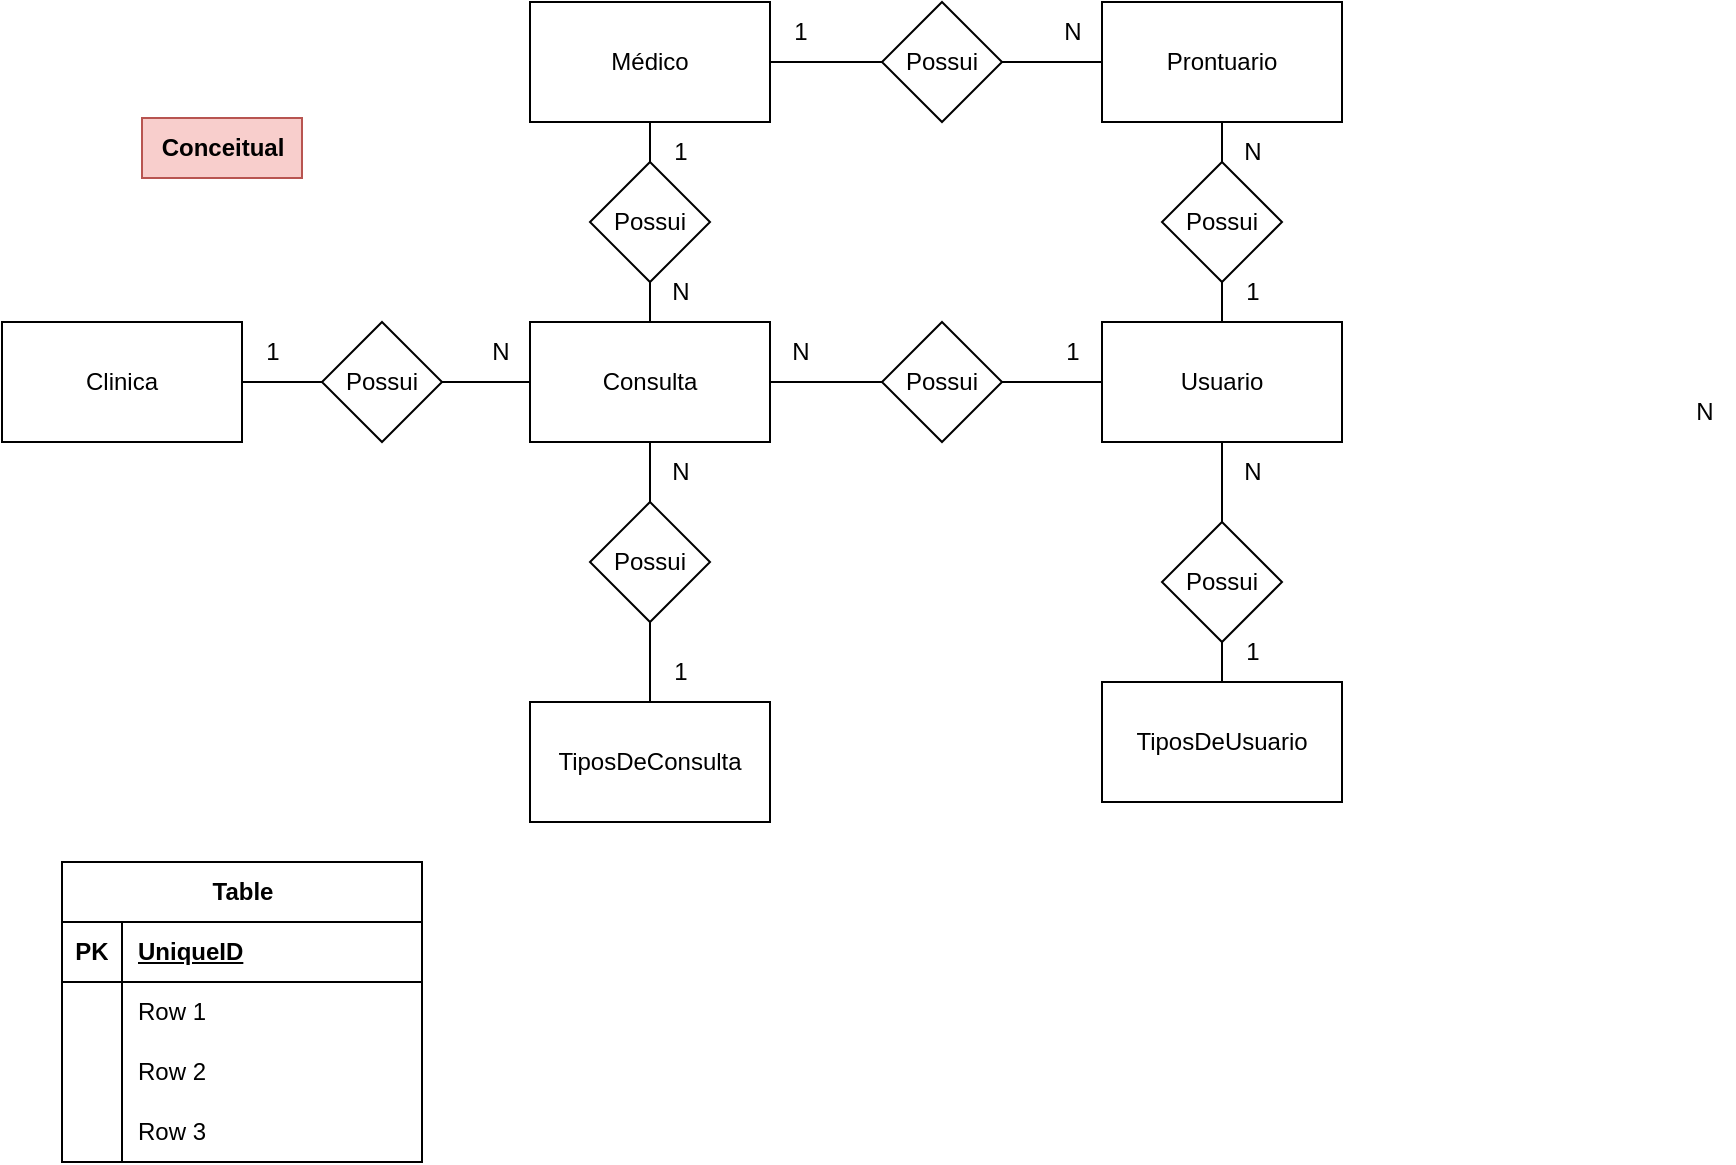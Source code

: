 <mxfile version="21.6.8" type="device">
  <diagram name="Página-1" id="uqMVTQqqdKqrkVCiUhlu">
    <mxGraphModel dx="880" dy="478" grid="1" gridSize="10" guides="1" tooltips="1" connect="1" arrows="1" fold="1" page="1" pageScale="1" pageWidth="827" pageHeight="1169" math="0" shadow="0">
      <root>
        <mxCell id="0" />
        <mxCell id="1" parent="0" />
        <mxCell id="TOSoASLh-kDgEDRarQP9-1" value="TiposDeConsulta" style="rounded=0;whiteSpace=wrap;html=1;" parent="1" vertex="1">
          <mxGeometry x="294" y="370" width="120" height="60" as="geometry" />
        </mxCell>
        <mxCell id="TOSoASLh-kDgEDRarQP9-25" style="edgeStyle=orthogonalEdgeStyle;rounded=0;orthogonalLoop=1;jettySize=auto;html=1;entryX=0.5;entryY=1;entryDx=0;entryDy=0;endArrow=none;endFill=0;" parent="1" source="TOSoASLh-kDgEDRarQP9-2" target="TOSoASLh-kDgEDRarQP9-23" edge="1">
          <mxGeometry relative="1" as="geometry" />
        </mxCell>
        <mxCell id="TOSoASLh-kDgEDRarQP9-2" value="TiposDeUsuario" style="rounded=0;whiteSpace=wrap;html=1;" parent="1" vertex="1">
          <mxGeometry x="580" y="360" width="120" height="60" as="geometry" />
        </mxCell>
        <mxCell id="TOSoASLh-kDgEDRarQP9-18" style="edgeStyle=orthogonalEdgeStyle;rounded=0;orthogonalLoop=1;jettySize=auto;html=1;endArrow=none;endFill=0;" parent="1" source="TOSoASLh-kDgEDRarQP9-3" target="TOSoASLh-kDgEDRarQP9-13" edge="1">
          <mxGeometry relative="1" as="geometry" />
        </mxCell>
        <mxCell id="TOSoASLh-kDgEDRarQP9-3" value="Consulta" style="rounded=0;whiteSpace=wrap;html=1;" parent="1" vertex="1">
          <mxGeometry x="294" y="180" width="120" height="60" as="geometry" />
        </mxCell>
        <mxCell id="TOSoASLh-kDgEDRarQP9-4" value="Usuario" style="rounded=0;whiteSpace=wrap;html=1;" parent="1" vertex="1">
          <mxGeometry x="580" y="180" width="120" height="60" as="geometry" />
        </mxCell>
        <mxCell id="TOSoASLh-kDgEDRarQP9-5" value="Clinica" style="rounded=0;whiteSpace=wrap;html=1;" parent="1" vertex="1">
          <mxGeometry x="30" y="180" width="120" height="60" as="geometry" />
        </mxCell>
        <mxCell id="TOSoASLh-kDgEDRarQP9-6" value="Médico" style="rounded=0;whiteSpace=wrap;html=1;" parent="1" vertex="1">
          <mxGeometry x="294" y="20" width="120" height="60" as="geometry" />
        </mxCell>
        <mxCell id="TOSoASLh-kDgEDRarQP9-14" style="edgeStyle=orthogonalEdgeStyle;rounded=0;orthogonalLoop=1;jettySize=auto;html=1;entryX=1;entryY=0.5;entryDx=0;entryDy=0;endArrow=none;endFill=0;" parent="1" source="TOSoASLh-kDgEDRarQP9-10" target="TOSoASLh-kDgEDRarQP9-5" edge="1">
          <mxGeometry relative="1" as="geometry" />
        </mxCell>
        <mxCell id="TOSoASLh-kDgEDRarQP9-15" style="edgeStyle=orthogonalEdgeStyle;rounded=0;orthogonalLoop=1;jettySize=auto;html=1;exitX=1;exitY=0.5;exitDx=0;exitDy=0;entryX=0;entryY=0.5;entryDx=0;entryDy=0;endArrow=none;endFill=0;" parent="1" source="TOSoASLh-kDgEDRarQP9-10" target="TOSoASLh-kDgEDRarQP9-3" edge="1">
          <mxGeometry relative="1" as="geometry" />
        </mxCell>
        <mxCell id="TOSoASLh-kDgEDRarQP9-10" value="Possui" style="rhombus;whiteSpace=wrap;html=1;" parent="1" vertex="1">
          <mxGeometry x="190" y="180" width="60" height="60" as="geometry" />
        </mxCell>
        <mxCell id="TOSoASLh-kDgEDRarQP9-16" style="edgeStyle=orthogonalEdgeStyle;rounded=0;orthogonalLoop=1;jettySize=auto;html=1;entryX=0.5;entryY=0;entryDx=0;entryDy=0;endArrow=none;endFill=0;" parent="1" source="TOSoASLh-kDgEDRarQP9-11" target="TOSoASLh-kDgEDRarQP9-3" edge="1">
          <mxGeometry relative="1" as="geometry" />
        </mxCell>
        <mxCell id="TOSoASLh-kDgEDRarQP9-17" style="edgeStyle=orthogonalEdgeStyle;rounded=0;orthogonalLoop=1;jettySize=auto;html=1;exitX=0.5;exitY=0;exitDx=0;exitDy=0;entryX=0.5;entryY=1;entryDx=0;entryDy=0;endArrow=none;endFill=0;" parent="1" source="TOSoASLh-kDgEDRarQP9-11" target="TOSoASLh-kDgEDRarQP9-6" edge="1">
          <mxGeometry relative="1" as="geometry" />
        </mxCell>
        <mxCell id="TOSoASLh-kDgEDRarQP9-11" value="Possui" style="rhombus;whiteSpace=wrap;html=1;" parent="1" vertex="1">
          <mxGeometry x="324" y="100" width="60" height="60" as="geometry" />
        </mxCell>
        <mxCell id="TOSoASLh-kDgEDRarQP9-21" style="edgeStyle=orthogonalEdgeStyle;rounded=0;orthogonalLoop=1;jettySize=auto;html=1;entryX=0.5;entryY=1;entryDx=0;entryDy=0;endArrow=none;endFill=0;" parent="1" source="TOSoASLh-kDgEDRarQP9-12" target="TOSoASLh-kDgEDRarQP9-3" edge="1">
          <mxGeometry relative="1" as="geometry" />
        </mxCell>
        <mxCell id="TOSoASLh-kDgEDRarQP9-22" style="edgeStyle=orthogonalEdgeStyle;rounded=0;orthogonalLoop=1;jettySize=auto;html=1;entryX=0.5;entryY=0;entryDx=0;entryDy=0;endArrow=none;endFill=0;" parent="1" source="TOSoASLh-kDgEDRarQP9-12" target="TOSoASLh-kDgEDRarQP9-1" edge="1">
          <mxGeometry relative="1" as="geometry" />
        </mxCell>
        <mxCell id="TOSoASLh-kDgEDRarQP9-12" value="Possui" style="rhombus;whiteSpace=wrap;html=1;" parent="1" vertex="1">
          <mxGeometry x="324" y="270" width="60" height="60" as="geometry" />
        </mxCell>
        <mxCell id="TOSoASLh-kDgEDRarQP9-19" style="edgeStyle=orthogonalEdgeStyle;rounded=0;orthogonalLoop=1;jettySize=auto;html=1;entryX=0;entryY=0.5;entryDx=0;entryDy=0;endArrow=none;endFill=0;" parent="1" source="TOSoASLh-kDgEDRarQP9-13" target="TOSoASLh-kDgEDRarQP9-4" edge="1">
          <mxGeometry relative="1" as="geometry" />
        </mxCell>
        <mxCell id="TOSoASLh-kDgEDRarQP9-13" value="Possui" style="rhombus;whiteSpace=wrap;html=1;" parent="1" vertex="1">
          <mxGeometry x="470" y="180" width="60" height="60" as="geometry" />
        </mxCell>
        <mxCell id="TOSoASLh-kDgEDRarQP9-24" style="edgeStyle=orthogonalEdgeStyle;rounded=0;orthogonalLoop=1;jettySize=auto;html=1;entryX=0.5;entryY=1;entryDx=0;entryDy=0;endArrow=none;endFill=0;" parent="1" source="TOSoASLh-kDgEDRarQP9-23" target="TOSoASLh-kDgEDRarQP9-4" edge="1">
          <mxGeometry relative="1" as="geometry" />
        </mxCell>
        <mxCell id="TOSoASLh-kDgEDRarQP9-23" value="Possui" style="rhombus;whiteSpace=wrap;html=1;" parent="1" vertex="1">
          <mxGeometry x="610" y="280" width="60" height="60" as="geometry" />
        </mxCell>
        <mxCell id="JWj3XwgDI965mjaNtfVb-15" style="edgeStyle=orthogonalEdgeStyle;rounded=0;orthogonalLoop=1;jettySize=auto;html=1;entryX=0.5;entryY=0.167;entryDx=0;entryDy=0;entryPerimeter=0;endArrow=none;endFill=0;" parent="1" source="JWj3XwgDI965mjaNtfVb-1" target="JWj3XwgDI965mjaNtfVb-14" edge="1">
          <mxGeometry relative="1" as="geometry" />
        </mxCell>
        <mxCell id="JWj3XwgDI965mjaNtfVb-17" style="edgeStyle=orthogonalEdgeStyle;rounded=0;orthogonalLoop=1;jettySize=auto;html=1;entryX=1;entryY=0.5;entryDx=0;entryDy=0;endArrow=none;endFill=0;" parent="1" source="JWj3XwgDI965mjaNtfVb-1" target="JWj3XwgDI965mjaNtfVb-12" edge="1">
          <mxGeometry relative="1" as="geometry" />
        </mxCell>
        <mxCell id="JWj3XwgDI965mjaNtfVb-1" value="Prontuario" style="rounded=0;whiteSpace=wrap;html=1;" parent="1" vertex="1">
          <mxGeometry x="580" y="20" width="120" height="60" as="geometry" />
        </mxCell>
        <mxCell id="JWj3XwgDI965mjaNtfVb-9" value="1" style="text;html=1;align=center;verticalAlign=middle;resizable=0;points=[];autosize=1;strokeColor=none;fillColor=none;" parent="1" vertex="1">
          <mxGeometry x="354" y="340" width="30" height="30" as="geometry" />
        </mxCell>
        <mxCell id="JWj3XwgDI965mjaNtfVb-10" value="N" style="text;html=1;align=center;verticalAlign=middle;resizable=0;points=[];autosize=1;strokeColor=none;fillColor=none;" parent="1" vertex="1">
          <mxGeometry x="354" y="240" width="30" height="30" as="geometry" />
        </mxCell>
        <mxCell id="JWj3XwgDI965mjaNtfVb-18" style="edgeStyle=orthogonalEdgeStyle;rounded=0;orthogonalLoop=1;jettySize=auto;html=1;endArrow=none;endFill=0;" parent="1" source="JWj3XwgDI965mjaNtfVb-12" target="TOSoASLh-kDgEDRarQP9-6" edge="1">
          <mxGeometry relative="1" as="geometry" />
        </mxCell>
        <mxCell id="JWj3XwgDI965mjaNtfVb-12" value="Possui" style="rhombus;whiteSpace=wrap;html=1;" parent="1" vertex="1">
          <mxGeometry x="470" y="20" width="60" height="60" as="geometry" />
        </mxCell>
        <mxCell id="JWj3XwgDI965mjaNtfVb-16" style="edgeStyle=orthogonalEdgeStyle;rounded=0;orthogonalLoop=1;jettySize=auto;html=1;entryX=0.5;entryY=0;entryDx=0;entryDy=0;endArrow=none;endFill=0;" parent="1" source="JWj3XwgDI965mjaNtfVb-14" target="TOSoASLh-kDgEDRarQP9-4" edge="1">
          <mxGeometry relative="1" as="geometry" />
        </mxCell>
        <mxCell id="JWj3XwgDI965mjaNtfVb-14" value="Possui" style="rhombus;whiteSpace=wrap;html=1;" parent="1" vertex="1">
          <mxGeometry x="610" y="100" width="60" height="60" as="geometry" />
        </mxCell>
        <mxCell id="JWj3XwgDI965mjaNtfVb-19" value="1" style="text;html=1;align=center;verticalAlign=middle;resizable=0;points=[];autosize=1;strokeColor=none;fillColor=none;" parent="1" vertex="1">
          <mxGeometry x="150" y="180" width="30" height="30" as="geometry" />
        </mxCell>
        <mxCell id="JWj3XwgDI965mjaNtfVb-21" value="N" style="text;html=1;align=center;verticalAlign=middle;resizable=0;points=[];autosize=1;strokeColor=none;fillColor=none;" parent="1" vertex="1">
          <mxGeometry x="264" y="180" width="30" height="30" as="geometry" />
        </mxCell>
        <mxCell id="JWj3XwgDI965mjaNtfVb-22" value="1" style="text;html=1;align=center;verticalAlign=middle;resizable=0;points=[];autosize=1;strokeColor=none;fillColor=none;" parent="1" vertex="1">
          <mxGeometry x="354" y="80" width="30" height="30" as="geometry" />
        </mxCell>
        <mxCell id="JWj3XwgDI965mjaNtfVb-23" value="N" style="text;html=1;align=center;verticalAlign=middle;resizable=0;points=[];autosize=1;strokeColor=none;fillColor=none;" parent="1" vertex="1">
          <mxGeometry x="354" y="150" width="30" height="30" as="geometry" />
        </mxCell>
        <mxCell id="JWj3XwgDI965mjaNtfVb-24" value="1" style="text;html=1;align=center;verticalAlign=middle;resizable=0;points=[];autosize=1;strokeColor=none;fillColor=none;" parent="1" vertex="1">
          <mxGeometry x="414" y="20" width="30" height="30" as="geometry" />
        </mxCell>
        <mxCell id="JWj3XwgDI965mjaNtfVb-25" value="N" style="text;html=1;align=center;verticalAlign=middle;resizable=0;points=[];autosize=1;strokeColor=none;fillColor=none;" parent="1" vertex="1">
          <mxGeometry x="550" y="20" width="30" height="30" as="geometry" />
        </mxCell>
        <mxCell id="JWj3XwgDI965mjaNtfVb-26" value="1" style="text;html=1;align=center;verticalAlign=middle;resizable=0;points=[];autosize=1;strokeColor=none;fillColor=none;" parent="1" vertex="1">
          <mxGeometry x="550" y="180" width="30" height="30" as="geometry" />
        </mxCell>
        <mxCell id="JWj3XwgDI965mjaNtfVb-29" value="N" style="text;html=1;align=center;verticalAlign=middle;resizable=0;points=[];autosize=1;strokeColor=none;fillColor=none;" parent="1" vertex="1">
          <mxGeometry x="640" y="80" width="30" height="30" as="geometry" />
        </mxCell>
        <mxCell id="JWj3XwgDI965mjaNtfVb-30" value="1" style="text;html=1;align=center;verticalAlign=middle;resizable=0;points=[];autosize=1;strokeColor=none;fillColor=none;" parent="1" vertex="1">
          <mxGeometry x="640" y="330" width="30" height="30" as="geometry" />
        </mxCell>
        <mxCell id="JWj3XwgDI965mjaNtfVb-31" value="N" style="text;html=1;align=center;verticalAlign=middle;resizable=0;points=[];autosize=1;strokeColor=none;fillColor=none;" parent="1" vertex="1">
          <mxGeometry x="640" y="240" width="30" height="30" as="geometry" />
        </mxCell>
        <mxCell id="JWj3XwgDI965mjaNtfVb-32" value="N" style="text;html=1;align=center;verticalAlign=middle;resizable=0;points=[];autosize=1;strokeColor=none;fillColor=none;" parent="1" vertex="1">
          <mxGeometry x="414" y="180" width="30" height="30" as="geometry" />
        </mxCell>
        <mxCell id="stC79L6lSQXzeBZEogQq-1" value="N" style="text;html=1;align=center;verticalAlign=middle;resizable=0;points=[];autosize=1;strokeColor=none;fillColor=none;" vertex="1" parent="1">
          <mxGeometry x="866" y="210" width="30" height="30" as="geometry" />
        </mxCell>
        <mxCell id="stC79L6lSQXzeBZEogQq-2" value="1" style="text;html=1;align=center;verticalAlign=middle;resizable=0;points=[];autosize=1;strokeColor=none;fillColor=none;" vertex="1" parent="1">
          <mxGeometry x="640" y="150" width="30" height="30" as="geometry" />
        </mxCell>
        <mxCell id="stC79L6lSQXzeBZEogQq-3" value="Conceitual" style="text;html=1;align=center;verticalAlign=middle;resizable=0;points=[];autosize=1;strokeColor=#b85450;fillColor=#f8cecc;fontStyle=1" vertex="1" parent="1">
          <mxGeometry x="100" y="78" width="80" height="30" as="geometry" />
        </mxCell>
        <mxCell id="stC79L6lSQXzeBZEogQq-4" value="Table" style="shape=table;startSize=30;container=1;collapsible=1;childLayout=tableLayout;fixedRows=1;rowLines=0;fontStyle=1;align=center;resizeLast=1;html=1;" vertex="1" parent="1">
          <mxGeometry x="60" y="450" width="180" height="150" as="geometry" />
        </mxCell>
        <mxCell id="stC79L6lSQXzeBZEogQq-5" value="" style="shape=tableRow;horizontal=0;startSize=0;swimlaneHead=0;swimlaneBody=0;fillColor=none;collapsible=0;dropTarget=0;points=[[0,0.5],[1,0.5]];portConstraint=eastwest;top=0;left=0;right=0;bottom=1;" vertex="1" parent="stC79L6lSQXzeBZEogQq-4">
          <mxGeometry y="30" width="180" height="30" as="geometry" />
        </mxCell>
        <mxCell id="stC79L6lSQXzeBZEogQq-6" value="PK" style="shape=partialRectangle;connectable=0;fillColor=none;top=0;left=0;bottom=0;right=0;fontStyle=1;overflow=hidden;whiteSpace=wrap;html=1;" vertex="1" parent="stC79L6lSQXzeBZEogQq-5">
          <mxGeometry width="30" height="30" as="geometry">
            <mxRectangle width="30" height="30" as="alternateBounds" />
          </mxGeometry>
        </mxCell>
        <mxCell id="stC79L6lSQXzeBZEogQq-7" value="UniqueID" style="shape=partialRectangle;connectable=0;fillColor=none;top=0;left=0;bottom=0;right=0;align=left;spacingLeft=6;fontStyle=5;overflow=hidden;whiteSpace=wrap;html=1;" vertex="1" parent="stC79L6lSQXzeBZEogQq-5">
          <mxGeometry x="30" width="150" height="30" as="geometry">
            <mxRectangle width="150" height="30" as="alternateBounds" />
          </mxGeometry>
        </mxCell>
        <mxCell id="stC79L6lSQXzeBZEogQq-8" value="" style="shape=tableRow;horizontal=0;startSize=0;swimlaneHead=0;swimlaneBody=0;fillColor=none;collapsible=0;dropTarget=0;points=[[0,0.5],[1,0.5]];portConstraint=eastwest;top=0;left=0;right=0;bottom=0;" vertex="1" parent="stC79L6lSQXzeBZEogQq-4">
          <mxGeometry y="60" width="180" height="30" as="geometry" />
        </mxCell>
        <mxCell id="stC79L6lSQXzeBZEogQq-9" value="" style="shape=partialRectangle;connectable=0;fillColor=none;top=0;left=0;bottom=0;right=0;editable=1;overflow=hidden;whiteSpace=wrap;html=1;" vertex="1" parent="stC79L6lSQXzeBZEogQq-8">
          <mxGeometry width="30" height="30" as="geometry">
            <mxRectangle width="30" height="30" as="alternateBounds" />
          </mxGeometry>
        </mxCell>
        <mxCell id="stC79L6lSQXzeBZEogQq-10" value="Row 1" style="shape=partialRectangle;connectable=0;fillColor=none;top=0;left=0;bottom=0;right=0;align=left;spacingLeft=6;overflow=hidden;whiteSpace=wrap;html=1;" vertex="1" parent="stC79L6lSQXzeBZEogQq-8">
          <mxGeometry x="30" width="150" height="30" as="geometry">
            <mxRectangle width="150" height="30" as="alternateBounds" />
          </mxGeometry>
        </mxCell>
        <mxCell id="stC79L6lSQXzeBZEogQq-11" value="" style="shape=tableRow;horizontal=0;startSize=0;swimlaneHead=0;swimlaneBody=0;fillColor=none;collapsible=0;dropTarget=0;points=[[0,0.5],[1,0.5]];portConstraint=eastwest;top=0;left=0;right=0;bottom=0;" vertex="1" parent="stC79L6lSQXzeBZEogQq-4">
          <mxGeometry y="90" width="180" height="30" as="geometry" />
        </mxCell>
        <mxCell id="stC79L6lSQXzeBZEogQq-12" value="" style="shape=partialRectangle;connectable=0;fillColor=none;top=0;left=0;bottom=0;right=0;editable=1;overflow=hidden;whiteSpace=wrap;html=1;" vertex="1" parent="stC79L6lSQXzeBZEogQq-11">
          <mxGeometry width="30" height="30" as="geometry">
            <mxRectangle width="30" height="30" as="alternateBounds" />
          </mxGeometry>
        </mxCell>
        <mxCell id="stC79L6lSQXzeBZEogQq-13" value="Row 2" style="shape=partialRectangle;connectable=0;fillColor=none;top=0;left=0;bottom=0;right=0;align=left;spacingLeft=6;overflow=hidden;whiteSpace=wrap;html=1;" vertex="1" parent="stC79L6lSQXzeBZEogQq-11">
          <mxGeometry x="30" width="150" height="30" as="geometry">
            <mxRectangle width="150" height="30" as="alternateBounds" />
          </mxGeometry>
        </mxCell>
        <mxCell id="stC79L6lSQXzeBZEogQq-14" value="" style="shape=tableRow;horizontal=0;startSize=0;swimlaneHead=0;swimlaneBody=0;fillColor=none;collapsible=0;dropTarget=0;points=[[0,0.5],[1,0.5]];portConstraint=eastwest;top=0;left=0;right=0;bottom=0;" vertex="1" parent="stC79L6lSQXzeBZEogQq-4">
          <mxGeometry y="120" width="180" height="30" as="geometry" />
        </mxCell>
        <mxCell id="stC79L6lSQXzeBZEogQq-15" value="" style="shape=partialRectangle;connectable=0;fillColor=none;top=0;left=0;bottom=0;right=0;editable=1;overflow=hidden;whiteSpace=wrap;html=1;" vertex="1" parent="stC79L6lSQXzeBZEogQq-14">
          <mxGeometry width="30" height="30" as="geometry">
            <mxRectangle width="30" height="30" as="alternateBounds" />
          </mxGeometry>
        </mxCell>
        <mxCell id="stC79L6lSQXzeBZEogQq-16" value="Row 3" style="shape=partialRectangle;connectable=0;fillColor=none;top=0;left=0;bottom=0;right=0;align=left;spacingLeft=6;overflow=hidden;whiteSpace=wrap;html=1;" vertex="1" parent="stC79L6lSQXzeBZEogQq-14">
          <mxGeometry x="30" width="150" height="30" as="geometry">
            <mxRectangle width="150" height="30" as="alternateBounds" />
          </mxGeometry>
        </mxCell>
      </root>
    </mxGraphModel>
  </diagram>
</mxfile>
